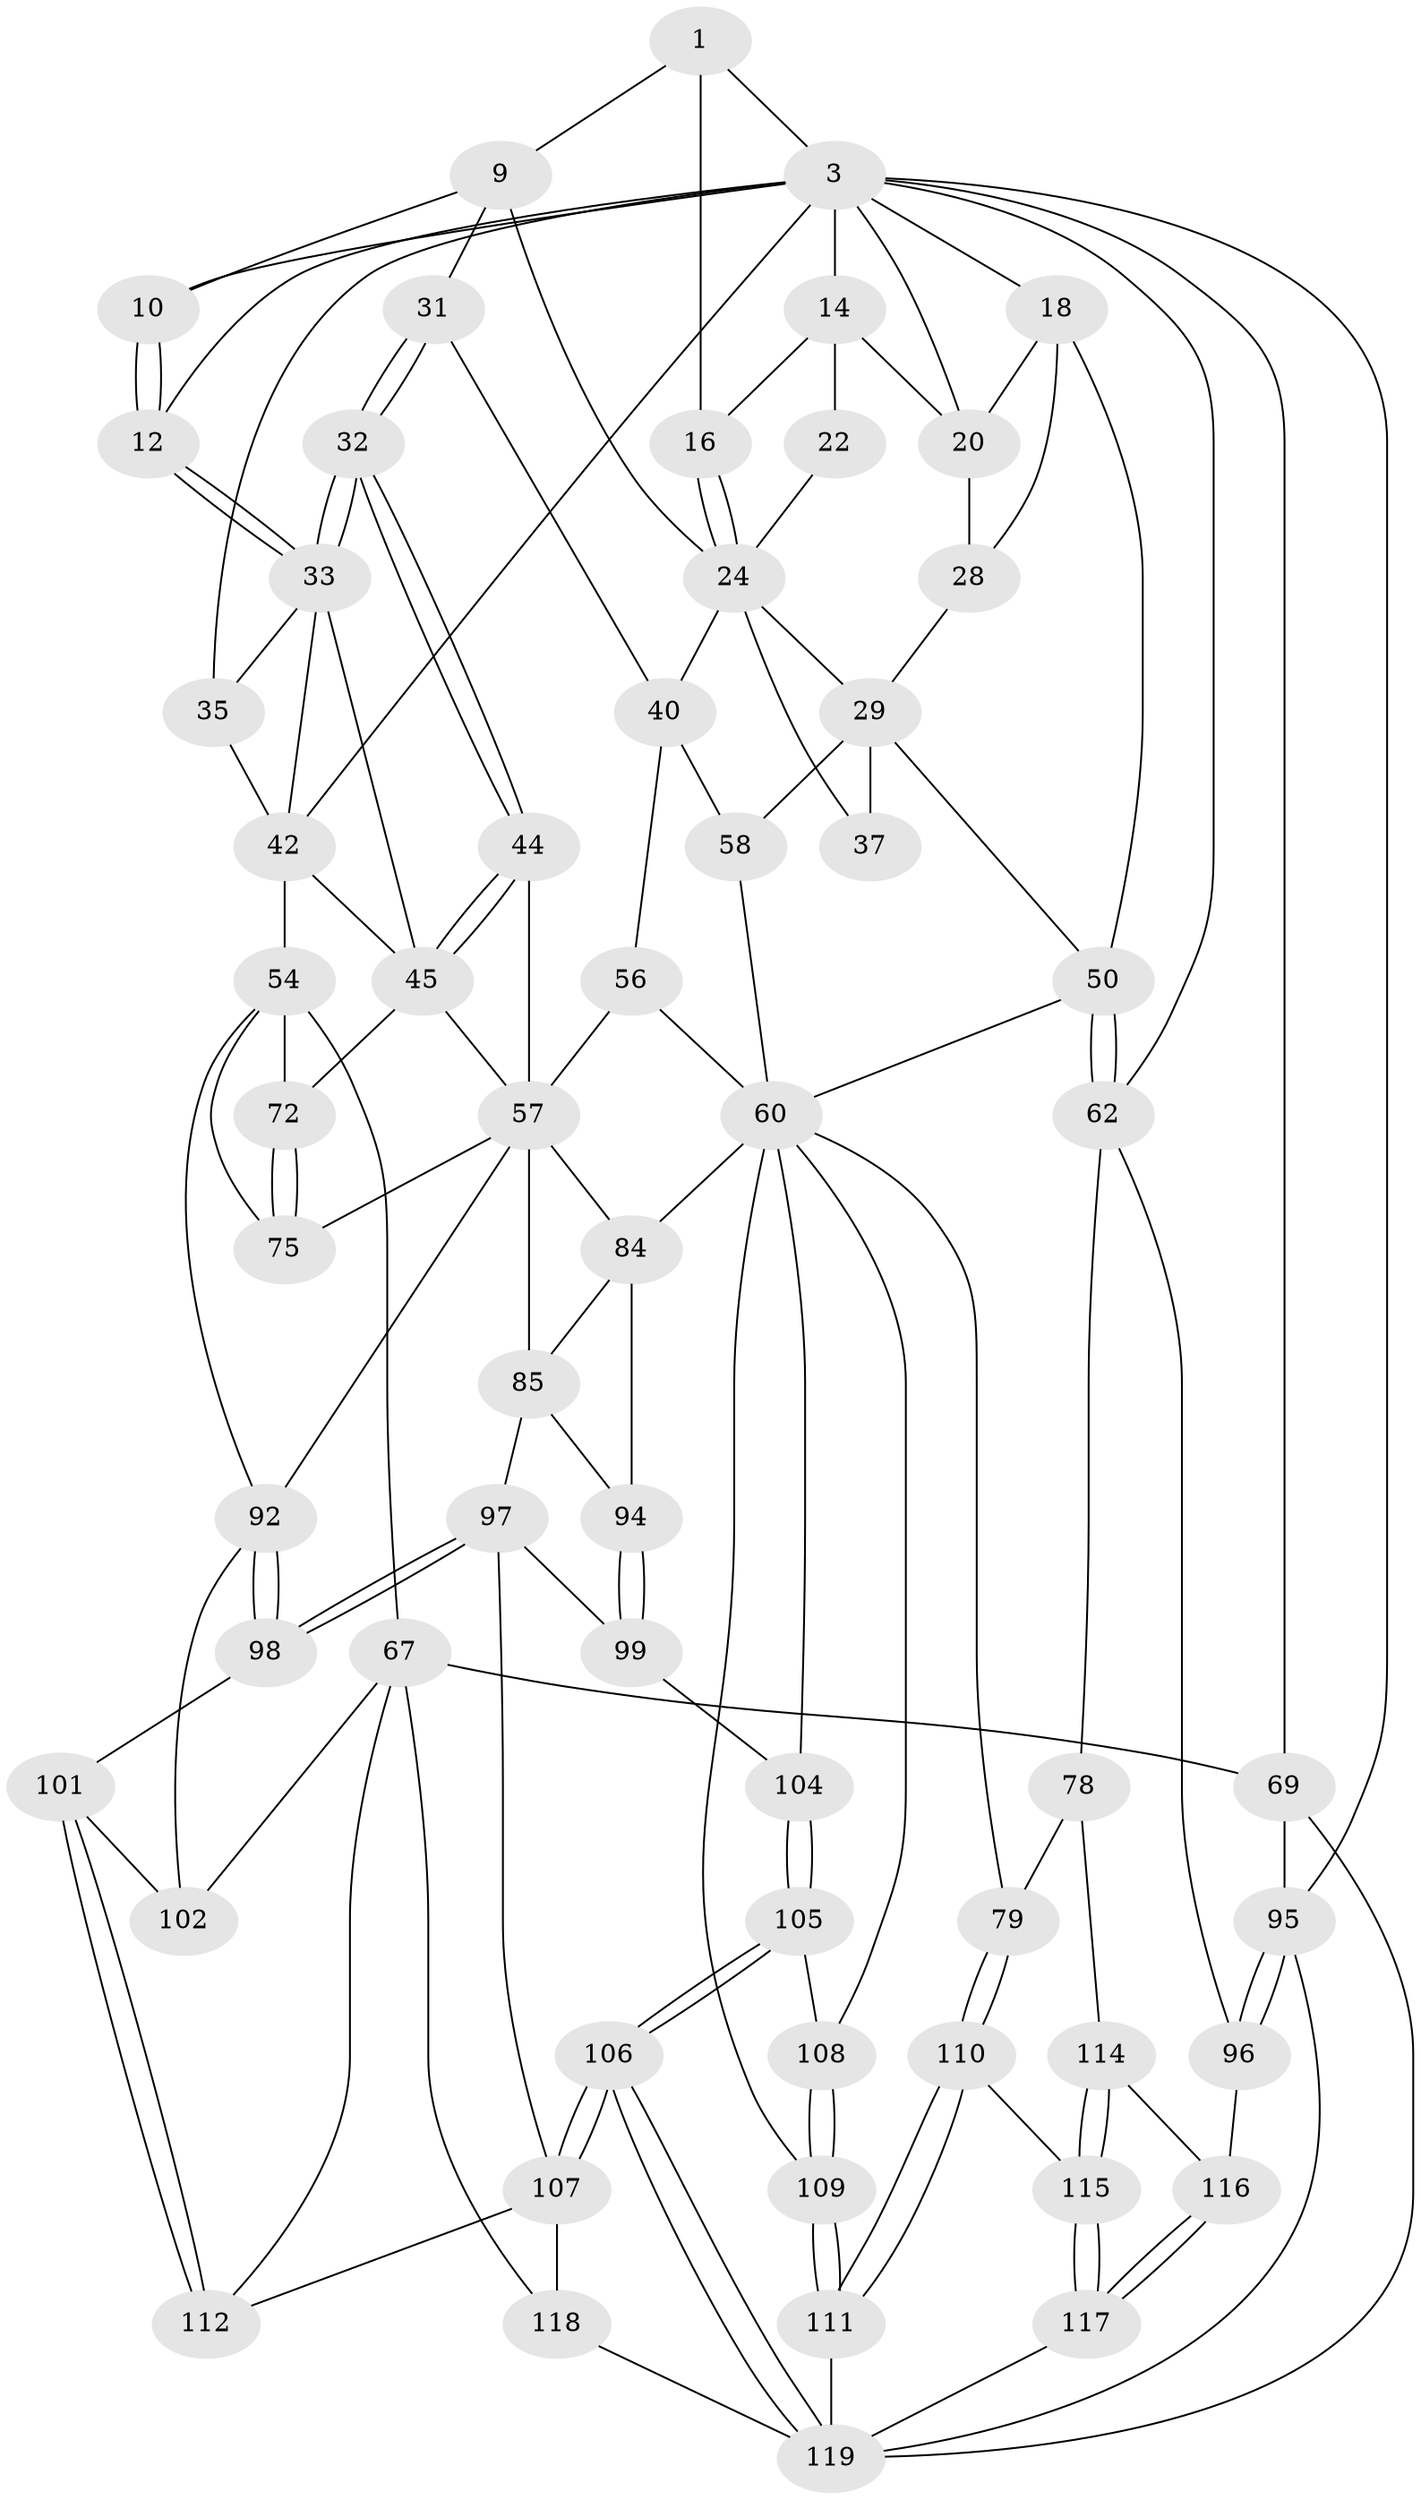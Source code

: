 // original degree distribution, {3: 0.01639344262295082, 4: 0.23770491803278687, 5: 0.5245901639344263, 6: 0.22131147540983606}
// Generated by graph-tools (version 1.1) at 2025/16/03/09/25 04:16:47]
// undirected, 61 vertices, 140 edges
graph export_dot {
graph [start="1"]
  node [color=gray90,style=filled];
  1 [pos="+0.4694845455285831+0",super="+2+8"];
  3 [pos="+0.9751019167831199+0",super="+4+13"];
  9 [pos="+0.46311162633014274+0.109410350552449",super="+26"];
  10 [pos="+0.3837234708718173+0.05491998543115144"];
  12 [pos="+0.2446115739995687+0.10786868728602696"];
  14 [pos="+0.7753924308775102+0.05937922861856967",super="+15+21"];
  16 [pos="+0.6439636092346641+0.07402742026338857"];
  18 [pos="+1+0.18914841499048124",super="+49+19"];
  20 [pos="+0.8774598086193357+0.15981599775247646",super="+23"];
  22 [pos="+0.7321085364100255+0.1619794732843745"];
  24 [pos="+0.6462401405019046+0.1091616253748241",super="+25+27"];
  28 [pos="+0.8108437699395611+0.2342960088066114"];
  29 [pos="+0.7550803466071125+0.23753179842594133",super="+47"];
  31 [pos="+0.40163419053478927+0.22547863217969413"];
  32 [pos="+0.3401994968491828+0.2500529661822563"];
  33 [pos="+0.23928909472445453+0.14539208125773917",super="+34"];
  35 [pos="+0.15689563984723318+0.16569883928210552"];
  37 [pos="+0.6083326317244655+0.274155851190833"];
  40 [pos="+0.4785726118655363+0.2706462086816344",super="+55"];
  42 [pos="+0.1125309648525457+0.2758903666567378",super="+53+43"];
  44 [pos="+0.30703529821467773+0.36052810965338933"];
  45 [pos="+0.27627905687316306+0.38649602376747944",super="+46"];
  50 [pos="+0.8105990981812881+0.4337454454740347",super="+51"];
  54 [pos="+0+0.27569647842681194",super="+66"];
  56 [pos="+0.49011379820515316+0.4196917260300981",super="+70"];
  57 [pos="+0.41275406935632847+0.4034260661374198",super="+63"];
  58 [pos="+0.6074532477425961+0.3635014575065226"];
  60 [pos="+0.7730377426514152+0.5794451252019659",super="+61+80"];
  62 [pos="+1+0.41443103012002414",super="+77"];
  67 [pos="+0+0.723068434536753",super="+68+91"];
  69 [pos="+0+1"];
  72 [pos="+0.10395199608996783+0.438777063773411"];
  75 [pos="+0.1568429753713085+0.5483605527561071"];
  78 [pos="+0.8266069746958965+0.6482727095460675"];
  79 [pos="+0.8216993444586036+0.6467205791484097"];
  84 [pos="+0.49869715828255534+0.6089726530089655",super="+89"];
  85 [pos="+0.33585081614496903+0.5507199524464671",super="+86"];
  92 [pos="+0.17797803689571146+0.6253018000977567",super="+93"];
  94 [pos="+0.34793250691594674+0.6462722607787088"];
  95 [pos="+1+1"];
  96 [pos="+1+0.7353793113797388"];
  97 [pos="+0.24662598849809925+0.7416742808776157",super="+100"];
  98 [pos="+0.23312115927210877+0.7412546653099072"];
  99 [pos="+0.36358894726060054+0.6770573529777613"];
  101 [pos="+0.18641755444876404+0.7504233261742661"];
  102 [pos="+0.15846499153537508+0.666896747320827"];
  104 [pos="+0.4711516268573173+0.6827257606735414"];
  105 [pos="+0.39092797739429885+0.8525015001137703"];
  106 [pos="+0.35136329037226255+0.8928625670028386"];
  107 [pos="+0.31348682151372437+0.8155617375627126",super="+113"];
  108 [pos="+0.5385508004321502+0.799041500679356"];
  109 [pos="+0.6267807000308508+0.9185885670117993"];
  110 [pos="+0.7653933700140567+0.8753744764745621"];
  111 [pos="+0.6310670834636459+0.9405965533355493"];
  112 [pos="+0.08079268697716785+0.8012796242620688"];
  114 [pos="+0.8766559021776834+0.7384413936935236"];
  115 [pos="+0.8933377117896356+0.9245758436282187"];
  116 [pos="+0.9612202438294098+0.7938206932764732"];
  117 [pos="+0.9760625222414209+1"];
  118 [pos="+0.20487608852472944+1"];
  119 [pos="+0.33671780211188923+1",super="+121+120"];
  1 -- 3;
  1 -- 16;
  1 -- 9;
  3 -- 35;
  3 -- 69;
  3 -- 10;
  3 -- 12;
  3 -- 18;
  3 -- 62;
  3 -- 95;
  3 -- 20;
  3 -- 14;
  3 -- 42;
  9 -- 10;
  9 -- 31;
  9 -- 24;
  10 -- 12;
  10 -- 12;
  12 -- 33;
  12 -- 33;
  14 -- 16;
  14 -- 22 [weight=2];
  14 -- 20;
  16 -- 24;
  16 -- 24;
  18 -- 50;
  18 -- 20;
  18 -- 28;
  20 -- 28;
  22 -- 24;
  24 -- 40;
  24 -- 37 [weight=2];
  24 -- 29;
  28 -- 29;
  29 -- 50;
  29 -- 37;
  29 -- 58;
  31 -- 32;
  31 -- 32;
  31 -- 40;
  32 -- 33;
  32 -- 33;
  32 -- 44;
  32 -- 44;
  33 -- 42;
  33 -- 35;
  33 -- 45;
  35 -- 42;
  40 -- 56;
  40 -- 58;
  42 -- 54 [weight=2];
  42 -- 45;
  44 -- 45;
  44 -- 45;
  44 -- 57;
  45 -- 57;
  45 -- 72;
  50 -- 62;
  50 -- 62;
  50 -- 60;
  54 -- 67 [weight=2];
  54 -- 72;
  54 -- 75;
  54 -- 92;
  56 -- 57 [weight=2];
  56 -- 60;
  57 -- 84;
  57 -- 85 [weight=2];
  57 -- 75;
  57 -- 92;
  58 -- 60;
  60 -- 108;
  60 -- 84;
  60 -- 104;
  60 -- 109;
  60 -- 79;
  62 -- 96;
  62 -- 78;
  67 -- 69;
  67 -- 118;
  67 -- 112;
  67 -- 102;
  69 -- 95;
  69 -- 119;
  72 -- 75;
  72 -- 75;
  78 -- 79;
  78 -- 114;
  79 -- 110;
  79 -- 110;
  84 -- 85;
  84 -- 94;
  85 -- 97;
  85 -- 94;
  92 -- 98;
  92 -- 98;
  92 -- 102;
  94 -- 99;
  94 -- 99;
  95 -- 96;
  95 -- 96;
  95 -- 119;
  96 -- 116;
  97 -- 98;
  97 -- 98;
  97 -- 107;
  97 -- 99;
  98 -- 101;
  99 -- 104;
  101 -- 102;
  101 -- 112;
  101 -- 112;
  104 -- 105;
  104 -- 105;
  105 -- 106;
  105 -- 106;
  105 -- 108;
  106 -- 107;
  106 -- 107;
  106 -- 119;
  106 -- 119;
  107 -- 112;
  107 -- 118;
  108 -- 109;
  108 -- 109;
  109 -- 111;
  109 -- 111;
  110 -- 111;
  110 -- 111;
  110 -- 115;
  111 -- 119;
  114 -- 115;
  114 -- 115;
  114 -- 116;
  115 -- 117;
  115 -- 117;
  116 -- 117;
  116 -- 117;
  117 -- 119;
  118 -- 119;
}
